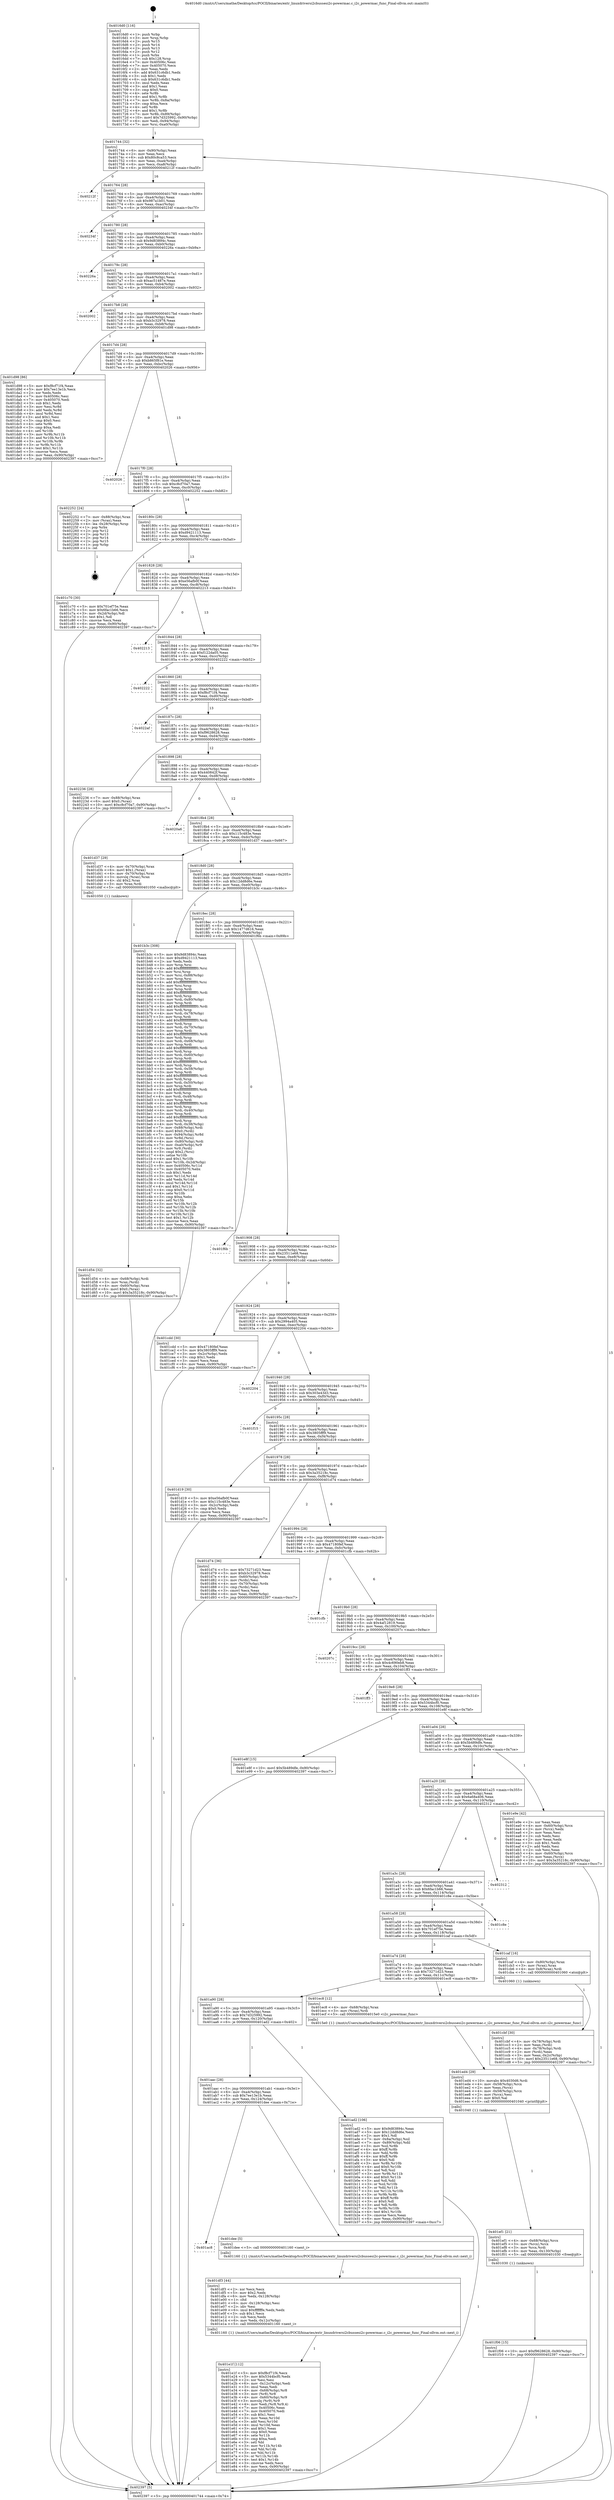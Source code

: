 digraph "0x4016d0" {
  label = "0x4016d0 (/mnt/c/Users/mathe/Desktop/tcc/POCII/binaries/extr_linuxdriversi2cbussesi2c-powermac.c_i2c_powermac_func_Final-ollvm.out::main(0))"
  labelloc = "t"
  node[shape=record]

  Entry [label="",width=0.3,height=0.3,shape=circle,fillcolor=black,style=filled]
  "0x401744" [label="{
     0x401744 [32]\l
     | [instrs]\l
     &nbsp;&nbsp;0x401744 \<+6\>: mov -0x90(%rbp),%eax\l
     &nbsp;&nbsp;0x40174a \<+2\>: mov %eax,%ecx\l
     &nbsp;&nbsp;0x40174c \<+6\>: sub $0x80c8ca53,%ecx\l
     &nbsp;&nbsp;0x401752 \<+6\>: mov %eax,-0xa4(%rbp)\l
     &nbsp;&nbsp;0x401758 \<+6\>: mov %ecx,-0xa8(%rbp)\l
     &nbsp;&nbsp;0x40175e \<+6\>: je 000000000040212f \<main+0xa5f\>\l
  }"]
  "0x40212f" [label="{
     0x40212f\l
  }", style=dashed]
  "0x401764" [label="{
     0x401764 [28]\l
     | [instrs]\l
     &nbsp;&nbsp;0x401764 \<+5\>: jmp 0000000000401769 \<main+0x99\>\l
     &nbsp;&nbsp;0x401769 \<+6\>: mov -0xa4(%rbp),%eax\l
     &nbsp;&nbsp;0x40176f \<+5\>: sub $0x987a1b01,%eax\l
     &nbsp;&nbsp;0x401774 \<+6\>: mov %eax,-0xac(%rbp)\l
     &nbsp;&nbsp;0x40177a \<+6\>: je 000000000040234f \<main+0xc7f\>\l
  }"]
  Exit [label="",width=0.3,height=0.3,shape=circle,fillcolor=black,style=filled,peripheries=2]
  "0x40234f" [label="{
     0x40234f\l
  }", style=dashed]
  "0x401780" [label="{
     0x401780 [28]\l
     | [instrs]\l
     &nbsp;&nbsp;0x401780 \<+5\>: jmp 0000000000401785 \<main+0xb5\>\l
     &nbsp;&nbsp;0x401785 \<+6\>: mov -0xa4(%rbp),%eax\l
     &nbsp;&nbsp;0x40178b \<+5\>: sub $0x9d83894c,%eax\l
     &nbsp;&nbsp;0x401790 \<+6\>: mov %eax,-0xb0(%rbp)\l
     &nbsp;&nbsp;0x401796 \<+6\>: je 000000000040226a \<main+0xb9a\>\l
  }"]
  "0x401f06" [label="{
     0x401f06 [15]\l
     | [instrs]\l
     &nbsp;&nbsp;0x401f06 \<+10\>: movl $0xf9628628,-0x90(%rbp)\l
     &nbsp;&nbsp;0x401f10 \<+5\>: jmp 0000000000402397 \<main+0xcc7\>\l
  }"]
  "0x40226a" [label="{
     0x40226a\l
  }", style=dashed]
  "0x40179c" [label="{
     0x40179c [28]\l
     | [instrs]\l
     &nbsp;&nbsp;0x40179c \<+5\>: jmp 00000000004017a1 \<main+0xd1\>\l
     &nbsp;&nbsp;0x4017a1 \<+6\>: mov -0xa4(%rbp),%eax\l
     &nbsp;&nbsp;0x4017a7 \<+5\>: sub $0xac51487e,%eax\l
     &nbsp;&nbsp;0x4017ac \<+6\>: mov %eax,-0xb4(%rbp)\l
     &nbsp;&nbsp;0x4017b2 \<+6\>: je 0000000000402002 \<main+0x932\>\l
  }"]
  "0x401ef1" [label="{
     0x401ef1 [21]\l
     | [instrs]\l
     &nbsp;&nbsp;0x401ef1 \<+4\>: mov -0x68(%rbp),%rcx\l
     &nbsp;&nbsp;0x401ef5 \<+3\>: mov (%rcx),%rcx\l
     &nbsp;&nbsp;0x401ef8 \<+3\>: mov %rcx,%rdi\l
     &nbsp;&nbsp;0x401efb \<+6\>: mov %eax,-0x130(%rbp)\l
     &nbsp;&nbsp;0x401f01 \<+5\>: call 0000000000401030 \<free@plt\>\l
     | [calls]\l
     &nbsp;&nbsp;0x401030 \{1\} (unknown)\l
  }"]
  "0x402002" [label="{
     0x402002\l
  }", style=dashed]
  "0x4017b8" [label="{
     0x4017b8 [28]\l
     | [instrs]\l
     &nbsp;&nbsp;0x4017b8 \<+5\>: jmp 00000000004017bd \<main+0xed\>\l
     &nbsp;&nbsp;0x4017bd \<+6\>: mov -0xa4(%rbp),%eax\l
     &nbsp;&nbsp;0x4017c3 \<+5\>: sub $0xb3c32978,%eax\l
     &nbsp;&nbsp;0x4017c8 \<+6\>: mov %eax,-0xb8(%rbp)\l
     &nbsp;&nbsp;0x4017ce \<+6\>: je 0000000000401d98 \<main+0x6c8\>\l
  }"]
  "0x401ed4" [label="{
     0x401ed4 [29]\l
     | [instrs]\l
     &nbsp;&nbsp;0x401ed4 \<+10\>: movabs $0x4030d6,%rdi\l
     &nbsp;&nbsp;0x401ede \<+4\>: mov -0x58(%rbp),%rcx\l
     &nbsp;&nbsp;0x401ee2 \<+2\>: mov %eax,(%rcx)\l
     &nbsp;&nbsp;0x401ee4 \<+4\>: mov -0x58(%rbp),%rcx\l
     &nbsp;&nbsp;0x401ee8 \<+2\>: mov (%rcx),%esi\l
     &nbsp;&nbsp;0x401eea \<+2\>: mov $0x0,%al\l
     &nbsp;&nbsp;0x401eec \<+5\>: call 0000000000401040 \<printf@plt\>\l
     | [calls]\l
     &nbsp;&nbsp;0x401040 \{1\} (unknown)\l
  }"]
  "0x401d98" [label="{
     0x401d98 [86]\l
     | [instrs]\l
     &nbsp;&nbsp;0x401d98 \<+5\>: mov $0xf8cf71f4,%eax\l
     &nbsp;&nbsp;0x401d9d \<+5\>: mov $0x7ee13e1b,%ecx\l
     &nbsp;&nbsp;0x401da2 \<+2\>: xor %edx,%edx\l
     &nbsp;&nbsp;0x401da4 \<+7\>: mov 0x40506c,%esi\l
     &nbsp;&nbsp;0x401dab \<+7\>: mov 0x405070,%edi\l
     &nbsp;&nbsp;0x401db2 \<+3\>: sub $0x1,%edx\l
     &nbsp;&nbsp;0x401db5 \<+3\>: mov %esi,%r8d\l
     &nbsp;&nbsp;0x401db8 \<+3\>: add %edx,%r8d\l
     &nbsp;&nbsp;0x401dbb \<+4\>: imul %r8d,%esi\l
     &nbsp;&nbsp;0x401dbf \<+3\>: and $0x1,%esi\l
     &nbsp;&nbsp;0x401dc2 \<+3\>: cmp $0x0,%esi\l
     &nbsp;&nbsp;0x401dc5 \<+4\>: sete %r9b\l
     &nbsp;&nbsp;0x401dc9 \<+3\>: cmp $0xa,%edi\l
     &nbsp;&nbsp;0x401dcc \<+4\>: setl %r10b\l
     &nbsp;&nbsp;0x401dd0 \<+3\>: mov %r9b,%r11b\l
     &nbsp;&nbsp;0x401dd3 \<+3\>: and %r10b,%r11b\l
     &nbsp;&nbsp;0x401dd6 \<+3\>: xor %r10b,%r9b\l
     &nbsp;&nbsp;0x401dd9 \<+3\>: or %r9b,%r11b\l
     &nbsp;&nbsp;0x401ddc \<+4\>: test $0x1,%r11b\l
     &nbsp;&nbsp;0x401de0 \<+3\>: cmovne %ecx,%eax\l
     &nbsp;&nbsp;0x401de3 \<+6\>: mov %eax,-0x90(%rbp)\l
     &nbsp;&nbsp;0x401de9 \<+5\>: jmp 0000000000402397 \<main+0xcc7\>\l
  }"]
  "0x4017d4" [label="{
     0x4017d4 [28]\l
     | [instrs]\l
     &nbsp;&nbsp;0x4017d4 \<+5\>: jmp 00000000004017d9 \<main+0x109\>\l
     &nbsp;&nbsp;0x4017d9 \<+6\>: mov -0xa4(%rbp),%eax\l
     &nbsp;&nbsp;0x4017df \<+5\>: sub $0xb865f81e,%eax\l
     &nbsp;&nbsp;0x4017e4 \<+6\>: mov %eax,-0xbc(%rbp)\l
     &nbsp;&nbsp;0x4017ea \<+6\>: je 0000000000402026 \<main+0x956\>\l
  }"]
  "0x401e1f" [label="{
     0x401e1f [112]\l
     | [instrs]\l
     &nbsp;&nbsp;0x401e1f \<+5\>: mov $0xf8cf71f4,%ecx\l
     &nbsp;&nbsp;0x401e24 \<+5\>: mov $0x5344bcf0,%edx\l
     &nbsp;&nbsp;0x401e29 \<+2\>: xor %esi,%esi\l
     &nbsp;&nbsp;0x401e2b \<+6\>: mov -0x12c(%rbp),%edi\l
     &nbsp;&nbsp;0x401e31 \<+3\>: imul %eax,%edi\l
     &nbsp;&nbsp;0x401e34 \<+4\>: mov -0x68(%rbp),%r8\l
     &nbsp;&nbsp;0x401e38 \<+3\>: mov (%r8),%r8\l
     &nbsp;&nbsp;0x401e3b \<+4\>: mov -0x60(%rbp),%r9\l
     &nbsp;&nbsp;0x401e3f \<+3\>: movslq (%r9),%r9\l
     &nbsp;&nbsp;0x401e42 \<+4\>: mov %edi,(%r8,%r9,4)\l
     &nbsp;&nbsp;0x401e46 \<+7\>: mov 0x40506c,%eax\l
     &nbsp;&nbsp;0x401e4d \<+7\>: mov 0x405070,%edi\l
     &nbsp;&nbsp;0x401e54 \<+3\>: sub $0x1,%esi\l
     &nbsp;&nbsp;0x401e57 \<+3\>: mov %eax,%r10d\l
     &nbsp;&nbsp;0x401e5a \<+3\>: add %esi,%r10d\l
     &nbsp;&nbsp;0x401e5d \<+4\>: imul %r10d,%eax\l
     &nbsp;&nbsp;0x401e61 \<+3\>: and $0x1,%eax\l
     &nbsp;&nbsp;0x401e64 \<+3\>: cmp $0x0,%eax\l
     &nbsp;&nbsp;0x401e67 \<+4\>: sete %r11b\l
     &nbsp;&nbsp;0x401e6b \<+3\>: cmp $0xa,%edi\l
     &nbsp;&nbsp;0x401e6e \<+3\>: setl %bl\l
     &nbsp;&nbsp;0x401e71 \<+3\>: mov %r11b,%r14b\l
     &nbsp;&nbsp;0x401e74 \<+3\>: and %bl,%r14b\l
     &nbsp;&nbsp;0x401e77 \<+3\>: xor %bl,%r11b\l
     &nbsp;&nbsp;0x401e7a \<+3\>: or %r11b,%r14b\l
     &nbsp;&nbsp;0x401e7d \<+4\>: test $0x1,%r14b\l
     &nbsp;&nbsp;0x401e81 \<+3\>: cmovne %edx,%ecx\l
     &nbsp;&nbsp;0x401e84 \<+6\>: mov %ecx,-0x90(%rbp)\l
     &nbsp;&nbsp;0x401e8a \<+5\>: jmp 0000000000402397 \<main+0xcc7\>\l
  }"]
  "0x402026" [label="{
     0x402026\l
  }", style=dashed]
  "0x4017f0" [label="{
     0x4017f0 [28]\l
     | [instrs]\l
     &nbsp;&nbsp;0x4017f0 \<+5\>: jmp 00000000004017f5 \<main+0x125\>\l
     &nbsp;&nbsp;0x4017f5 \<+6\>: mov -0xa4(%rbp),%eax\l
     &nbsp;&nbsp;0x4017fb \<+5\>: sub $0xc8cf70a7,%eax\l
     &nbsp;&nbsp;0x401800 \<+6\>: mov %eax,-0xc0(%rbp)\l
     &nbsp;&nbsp;0x401806 \<+6\>: je 0000000000402252 \<main+0xb82\>\l
  }"]
  "0x401df3" [label="{
     0x401df3 [44]\l
     | [instrs]\l
     &nbsp;&nbsp;0x401df3 \<+2\>: xor %ecx,%ecx\l
     &nbsp;&nbsp;0x401df5 \<+5\>: mov $0x2,%edx\l
     &nbsp;&nbsp;0x401dfa \<+6\>: mov %edx,-0x128(%rbp)\l
     &nbsp;&nbsp;0x401e00 \<+1\>: cltd\l
     &nbsp;&nbsp;0x401e01 \<+6\>: mov -0x128(%rbp),%esi\l
     &nbsp;&nbsp;0x401e07 \<+2\>: idiv %esi\l
     &nbsp;&nbsp;0x401e09 \<+6\>: imul $0xfffffffe,%edx,%edx\l
     &nbsp;&nbsp;0x401e0f \<+3\>: sub $0x1,%ecx\l
     &nbsp;&nbsp;0x401e12 \<+2\>: sub %ecx,%edx\l
     &nbsp;&nbsp;0x401e14 \<+6\>: mov %edx,-0x12c(%rbp)\l
     &nbsp;&nbsp;0x401e1a \<+5\>: call 0000000000401160 \<next_i\>\l
     | [calls]\l
     &nbsp;&nbsp;0x401160 \{1\} (/mnt/c/Users/mathe/Desktop/tcc/POCII/binaries/extr_linuxdriversi2cbussesi2c-powermac.c_i2c_powermac_func_Final-ollvm.out::next_i)\l
  }"]
  "0x402252" [label="{
     0x402252 [24]\l
     | [instrs]\l
     &nbsp;&nbsp;0x402252 \<+7\>: mov -0x88(%rbp),%rax\l
     &nbsp;&nbsp;0x402259 \<+2\>: mov (%rax),%eax\l
     &nbsp;&nbsp;0x40225b \<+4\>: lea -0x28(%rbp),%rsp\l
     &nbsp;&nbsp;0x40225f \<+1\>: pop %rbx\l
     &nbsp;&nbsp;0x402260 \<+2\>: pop %r12\l
     &nbsp;&nbsp;0x402262 \<+2\>: pop %r13\l
     &nbsp;&nbsp;0x402264 \<+2\>: pop %r14\l
     &nbsp;&nbsp;0x402266 \<+2\>: pop %r15\l
     &nbsp;&nbsp;0x402268 \<+1\>: pop %rbp\l
     &nbsp;&nbsp;0x402269 \<+1\>: ret\l
  }"]
  "0x40180c" [label="{
     0x40180c [28]\l
     | [instrs]\l
     &nbsp;&nbsp;0x40180c \<+5\>: jmp 0000000000401811 \<main+0x141\>\l
     &nbsp;&nbsp;0x401811 \<+6\>: mov -0xa4(%rbp),%eax\l
     &nbsp;&nbsp;0x401817 \<+5\>: sub $0xd9421113,%eax\l
     &nbsp;&nbsp;0x40181c \<+6\>: mov %eax,-0xc4(%rbp)\l
     &nbsp;&nbsp;0x401822 \<+6\>: je 0000000000401c70 \<main+0x5a0\>\l
  }"]
  "0x401ac8" [label="{
     0x401ac8\l
  }", style=dashed]
  "0x401c70" [label="{
     0x401c70 [30]\l
     | [instrs]\l
     &nbsp;&nbsp;0x401c70 \<+5\>: mov $0x701ef75e,%eax\l
     &nbsp;&nbsp;0x401c75 \<+5\>: mov $0x6fac1b66,%ecx\l
     &nbsp;&nbsp;0x401c7a \<+3\>: mov -0x2d(%rbp),%dl\l
     &nbsp;&nbsp;0x401c7d \<+3\>: test $0x1,%dl\l
     &nbsp;&nbsp;0x401c80 \<+3\>: cmovne %ecx,%eax\l
     &nbsp;&nbsp;0x401c83 \<+6\>: mov %eax,-0x90(%rbp)\l
     &nbsp;&nbsp;0x401c89 \<+5\>: jmp 0000000000402397 \<main+0xcc7\>\l
  }"]
  "0x401828" [label="{
     0x401828 [28]\l
     | [instrs]\l
     &nbsp;&nbsp;0x401828 \<+5\>: jmp 000000000040182d \<main+0x15d\>\l
     &nbsp;&nbsp;0x40182d \<+6\>: mov -0xa4(%rbp),%eax\l
     &nbsp;&nbsp;0x401833 \<+5\>: sub $0xe56afb0f,%eax\l
     &nbsp;&nbsp;0x401838 \<+6\>: mov %eax,-0xc8(%rbp)\l
     &nbsp;&nbsp;0x40183e \<+6\>: je 0000000000402213 \<main+0xb43\>\l
  }"]
  "0x401dee" [label="{
     0x401dee [5]\l
     | [instrs]\l
     &nbsp;&nbsp;0x401dee \<+5\>: call 0000000000401160 \<next_i\>\l
     | [calls]\l
     &nbsp;&nbsp;0x401160 \{1\} (/mnt/c/Users/mathe/Desktop/tcc/POCII/binaries/extr_linuxdriversi2cbussesi2c-powermac.c_i2c_powermac_func_Final-ollvm.out::next_i)\l
  }"]
  "0x402213" [label="{
     0x402213\l
  }", style=dashed]
  "0x401844" [label="{
     0x401844 [28]\l
     | [instrs]\l
     &nbsp;&nbsp;0x401844 \<+5\>: jmp 0000000000401849 \<main+0x179\>\l
     &nbsp;&nbsp;0x401849 \<+6\>: mov -0xa4(%rbp),%eax\l
     &nbsp;&nbsp;0x40184f \<+5\>: sub $0xf122da05,%eax\l
     &nbsp;&nbsp;0x401854 \<+6\>: mov %eax,-0xcc(%rbp)\l
     &nbsp;&nbsp;0x40185a \<+6\>: je 0000000000402222 \<main+0xb52\>\l
  }"]
  "0x401d54" [label="{
     0x401d54 [32]\l
     | [instrs]\l
     &nbsp;&nbsp;0x401d54 \<+4\>: mov -0x68(%rbp),%rdi\l
     &nbsp;&nbsp;0x401d58 \<+3\>: mov %rax,(%rdi)\l
     &nbsp;&nbsp;0x401d5b \<+4\>: mov -0x60(%rbp),%rax\l
     &nbsp;&nbsp;0x401d5f \<+6\>: movl $0x0,(%rax)\l
     &nbsp;&nbsp;0x401d65 \<+10\>: movl $0x3a35218c,-0x90(%rbp)\l
     &nbsp;&nbsp;0x401d6f \<+5\>: jmp 0000000000402397 \<main+0xcc7\>\l
  }"]
  "0x402222" [label="{
     0x402222\l
  }", style=dashed]
  "0x401860" [label="{
     0x401860 [28]\l
     | [instrs]\l
     &nbsp;&nbsp;0x401860 \<+5\>: jmp 0000000000401865 \<main+0x195\>\l
     &nbsp;&nbsp;0x401865 \<+6\>: mov -0xa4(%rbp),%eax\l
     &nbsp;&nbsp;0x40186b \<+5\>: sub $0xf8cf71f4,%eax\l
     &nbsp;&nbsp;0x401870 \<+6\>: mov %eax,-0xd0(%rbp)\l
     &nbsp;&nbsp;0x401876 \<+6\>: je 00000000004022af \<main+0xbdf\>\l
  }"]
  "0x401cbf" [label="{
     0x401cbf [30]\l
     | [instrs]\l
     &nbsp;&nbsp;0x401cbf \<+4\>: mov -0x78(%rbp),%rdi\l
     &nbsp;&nbsp;0x401cc3 \<+2\>: mov %eax,(%rdi)\l
     &nbsp;&nbsp;0x401cc5 \<+4\>: mov -0x78(%rbp),%rdi\l
     &nbsp;&nbsp;0x401cc9 \<+2\>: mov (%rdi),%eax\l
     &nbsp;&nbsp;0x401ccb \<+3\>: mov %eax,-0x2c(%rbp)\l
     &nbsp;&nbsp;0x401cce \<+10\>: movl $0x23511e68,-0x90(%rbp)\l
     &nbsp;&nbsp;0x401cd8 \<+5\>: jmp 0000000000402397 \<main+0xcc7\>\l
  }"]
  "0x4022af" [label="{
     0x4022af\l
  }", style=dashed]
  "0x40187c" [label="{
     0x40187c [28]\l
     | [instrs]\l
     &nbsp;&nbsp;0x40187c \<+5\>: jmp 0000000000401881 \<main+0x1b1\>\l
     &nbsp;&nbsp;0x401881 \<+6\>: mov -0xa4(%rbp),%eax\l
     &nbsp;&nbsp;0x401887 \<+5\>: sub $0xf9628628,%eax\l
     &nbsp;&nbsp;0x40188c \<+6\>: mov %eax,-0xd4(%rbp)\l
     &nbsp;&nbsp;0x401892 \<+6\>: je 0000000000402236 \<main+0xb66\>\l
  }"]
  "0x4016d0" [label="{
     0x4016d0 [116]\l
     | [instrs]\l
     &nbsp;&nbsp;0x4016d0 \<+1\>: push %rbp\l
     &nbsp;&nbsp;0x4016d1 \<+3\>: mov %rsp,%rbp\l
     &nbsp;&nbsp;0x4016d4 \<+2\>: push %r15\l
     &nbsp;&nbsp;0x4016d6 \<+2\>: push %r14\l
     &nbsp;&nbsp;0x4016d8 \<+2\>: push %r13\l
     &nbsp;&nbsp;0x4016da \<+2\>: push %r12\l
     &nbsp;&nbsp;0x4016dc \<+1\>: push %rbx\l
     &nbsp;&nbsp;0x4016dd \<+7\>: sub $0x128,%rsp\l
     &nbsp;&nbsp;0x4016e4 \<+7\>: mov 0x40506c,%eax\l
     &nbsp;&nbsp;0x4016eb \<+7\>: mov 0x405070,%ecx\l
     &nbsp;&nbsp;0x4016f2 \<+2\>: mov %eax,%edx\l
     &nbsp;&nbsp;0x4016f4 \<+6\>: add $0x631c6db1,%edx\l
     &nbsp;&nbsp;0x4016fa \<+3\>: sub $0x1,%edx\l
     &nbsp;&nbsp;0x4016fd \<+6\>: sub $0x631c6db1,%edx\l
     &nbsp;&nbsp;0x401703 \<+3\>: imul %edx,%eax\l
     &nbsp;&nbsp;0x401706 \<+3\>: and $0x1,%eax\l
     &nbsp;&nbsp;0x401709 \<+3\>: cmp $0x0,%eax\l
     &nbsp;&nbsp;0x40170c \<+4\>: sete %r8b\l
     &nbsp;&nbsp;0x401710 \<+4\>: and $0x1,%r8b\l
     &nbsp;&nbsp;0x401714 \<+7\>: mov %r8b,-0x8a(%rbp)\l
     &nbsp;&nbsp;0x40171b \<+3\>: cmp $0xa,%ecx\l
     &nbsp;&nbsp;0x40171e \<+4\>: setl %r8b\l
     &nbsp;&nbsp;0x401722 \<+4\>: and $0x1,%r8b\l
     &nbsp;&nbsp;0x401726 \<+7\>: mov %r8b,-0x89(%rbp)\l
     &nbsp;&nbsp;0x40172d \<+10\>: movl $0x7d325992,-0x90(%rbp)\l
     &nbsp;&nbsp;0x401737 \<+6\>: mov %edi,-0x94(%rbp)\l
     &nbsp;&nbsp;0x40173d \<+7\>: mov %rsi,-0xa0(%rbp)\l
  }"]
  "0x402236" [label="{
     0x402236 [28]\l
     | [instrs]\l
     &nbsp;&nbsp;0x402236 \<+7\>: mov -0x88(%rbp),%rax\l
     &nbsp;&nbsp;0x40223d \<+6\>: movl $0x0,(%rax)\l
     &nbsp;&nbsp;0x402243 \<+10\>: movl $0xc8cf70a7,-0x90(%rbp)\l
     &nbsp;&nbsp;0x40224d \<+5\>: jmp 0000000000402397 \<main+0xcc7\>\l
  }"]
  "0x401898" [label="{
     0x401898 [28]\l
     | [instrs]\l
     &nbsp;&nbsp;0x401898 \<+5\>: jmp 000000000040189d \<main+0x1cd\>\l
     &nbsp;&nbsp;0x40189d \<+6\>: mov -0xa4(%rbp),%eax\l
     &nbsp;&nbsp;0x4018a3 \<+5\>: sub $0x440842f,%eax\l
     &nbsp;&nbsp;0x4018a8 \<+6\>: mov %eax,-0xd8(%rbp)\l
     &nbsp;&nbsp;0x4018ae \<+6\>: je 00000000004020a6 \<main+0x9d6\>\l
  }"]
  "0x402397" [label="{
     0x402397 [5]\l
     | [instrs]\l
     &nbsp;&nbsp;0x402397 \<+5\>: jmp 0000000000401744 \<main+0x74\>\l
  }"]
  "0x4020a6" [label="{
     0x4020a6\l
  }", style=dashed]
  "0x4018b4" [label="{
     0x4018b4 [28]\l
     | [instrs]\l
     &nbsp;&nbsp;0x4018b4 \<+5\>: jmp 00000000004018b9 \<main+0x1e9\>\l
     &nbsp;&nbsp;0x4018b9 \<+6\>: mov -0xa4(%rbp),%eax\l
     &nbsp;&nbsp;0x4018bf \<+5\>: sub $0x115c483e,%eax\l
     &nbsp;&nbsp;0x4018c4 \<+6\>: mov %eax,-0xdc(%rbp)\l
     &nbsp;&nbsp;0x4018ca \<+6\>: je 0000000000401d37 \<main+0x667\>\l
  }"]
  "0x401aac" [label="{
     0x401aac [28]\l
     | [instrs]\l
     &nbsp;&nbsp;0x401aac \<+5\>: jmp 0000000000401ab1 \<main+0x3e1\>\l
     &nbsp;&nbsp;0x401ab1 \<+6\>: mov -0xa4(%rbp),%eax\l
     &nbsp;&nbsp;0x401ab7 \<+5\>: sub $0x7ee13e1b,%eax\l
     &nbsp;&nbsp;0x401abc \<+6\>: mov %eax,-0x124(%rbp)\l
     &nbsp;&nbsp;0x401ac2 \<+6\>: je 0000000000401dee \<main+0x71e\>\l
  }"]
  "0x401d37" [label="{
     0x401d37 [29]\l
     | [instrs]\l
     &nbsp;&nbsp;0x401d37 \<+4\>: mov -0x70(%rbp),%rax\l
     &nbsp;&nbsp;0x401d3b \<+6\>: movl $0x1,(%rax)\l
     &nbsp;&nbsp;0x401d41 \<+4\>: mov -0x70(%rbp),%rax\l
     &nbsp;&nbsp;0x401d45 \<+3\>: movslq (%rax),%rax\l
     &nbsp;&nbsp;0x401d48 \<+4\>: shl $0x2,%rax\l
     &nbsp;&nbsp;0x401d4c \<+3\>: mov %rax,%rdi\l
     &nbsp;&nbsp;0x401d4f \<+5\>: call 0000000000401050 \<malloc@plt\>\l
     | [calls]\l
     &nbsp;&nbsp;0x401050 \{1\} (unknown)\l
  }"]
  "0x4018d0" [label="{
     0x4018d0 [28]\l
     | [instrs]\l
     &nbsp;&nbsp;0x4018d0 \<+5\>: jmp 00000000004018d5 \<main+0x205\>\l
     &nbsp;&nbsp;0x4018d5 \<+6\>: mov -0xa4(%rbp),%eax\l
     &nbsp;&nbsp;0x4018db \<+5\>: sub $0x12dd8d6e,%eax\l
     &nbsp;&nbsp;0x4018e0 \<+6\>: mov %eax,-0xe0(%rbp)\l
     &nbsp;&nbsp;0x4018e6 \<+6\>: je 0000000000401b3c \<main+0x46c\>\l
  }"]
  "0x401ad2" [label="{
     0x401ad2 [106]\l
     | [instrs]\l
     &nbsp;&nbsp;0x401ad2 \<+5\>: mov $0x9d83894c,%eax\l
     &nbsp;&nbsp;0x401ad7 \<+5\>: mov $0x12dd8d6e,%ecx\l
     &nbsp;&nbsp;0x401adc \<+2\>: mov $0x1,%dl\l
     &nbsp;&nbsp;0x401ade \<+7\>: mov -0x8a(%rbp),%sil\l
     &nbsp;&nbsp;0x401ae5 \<+7\>: mov -0x89(%rbp),%dil\l
     &nbsp;&nbsp;0x401aec \<+3\>: mov %sil,%r8b\l
     &nbsp;&nbsp;0x401aef \<+4\>: xor $0xff,%r8b\l
     &nbsp;&nbsp;0x401af3 \<+3\>: mov %dil,%r9b\l
     &nbsp;&nbsp;0x401af6 \<+4\>: xor $0xff,%r9b\l
     &nbsp;&nbsp;0x401afa \<+3\>: xor $0x0,%dl\l
     &nbsp;&nbsp;0x401afd \<+3\>: mov %r8b,%r10b\l
     &nbsp;&nbsp;0x401b00 \<+4\>: and $0x0,%r10b\l
     &nbsp;&nbsp;0x401b04 \<+3\>: and %dl,%sil\l
     &nbsp;&nbsp;0x401b07 \<+3\>: mov %r9b,%r11b\l
     &nbsp;&nbsp;0x401b0a \<+4\>: and $0x0,%r11b\l
     &nbsp;&nbsp;0x401b0e \<+3\>: and %dl,%dil\l
     &nbsp;&nbsp;0x401b11 \<+3\>: or %sil,%r10b\l
     &nbsp;&nbsp;0x401b14 \<+3\>: or %dil,%r11b\l
     &nbsp;&nbsp;0x401b17 \<+3\>: xor %r11b,%r10b\l
     &nbsp;&nbsp;0x401b1a \<+3\>: or %r9b,%r8b\l
     &nbsp;&nbsp;0x401b1d \<+4\>: xor $0xff,%r8b\l
     &nbsp;&nbsp;0x401b21 \<+3\>: or $0x0,%dl\l
     &nbsp;&nbsp;0x401b24 \<+3\>: and %dl,%r8b\l
     &nbsp;&nbsp;0x401b27 \<+3\>: or %r8b,%r10b\l
     &nbsp;&nbsp;0x401b2a \<+4\>: test $0x1,%r10b\l
     &nbsp;&nbsp;0x401b2e \<+3\>: cmovne %ecx,%eax\l
     &nbsp;&nbsp;0x401b31 \<+6\>: mov %eax,-0x90(%rbp)\l
     &nbsp;&nbsp;0x401b37 \<+5\>: jmp 0000000000402397 \<main+0xcc7\>\l
  }"]
  "0x401b3c" [label="{
     0x401b3c [308]\l
     | [instrs]\l
     &nbsp;&nbsp;0x401b3c \<+5\>: mov $0x9d83894c,%eax\l
     &nbsp;&nbsp;0x401b41 \<+5\>: mov $0xd9421113,%ecx\l
     &nbsp;&nbsp;0x401b46 \<+2\>: xor %edx,%edx\l
     &nbsp;&nbsp;0x401b48 \<+3\>: mov %rsp,%rsi\l
     &nbsp;&nbsp;0x401b4b \<+4\>: add $0xfffffffffffffff0,%rsi\l
     &nbsp;&nbsp;0x401b4f \<+3\>: mov %rsi,%rsp\l
     &nbsp;&nbsp;0x401b52 \<+7\>: mov %rsi,-0x88(%rbp)\l
     &nbsp;&nbsp;0x401b59 \<+3\>: mov %rsp,%rsi\l
     &nbsp;&nbsp;0x401b5c \<+4\>: add $0xfffffffffffffff0,%rsi\l
     &nbsp;&nbsp;0x401b60 \<+3\>: mov %rsi,%rsp\l
     &nbsp;&nbsp;0x401b63 \<+3\>: mov %rsp,%rdi\l
     &nbsp;&nbsp;0x401b66 \<+4\>: add $0xfffffffffffffff0,%rdi\l
     &nbsp;&nbsp;0x401b6a \<+3\>: mov %rdi,%rsp\l
     &nbsp;&nbsp;0x401b6d \<+4\>: mov %rdi,-0x80(%rbp)\l
     &nbsp;&nbsp;0x401b71 \<+3\>: mov %rsp,%rdi\l
     &nbsp;&nbsp;0x401b74 \<+4\>: add $0xfffffffffffffff0,%rdi\l
     &nbsp;&nbsp;0x401b78 \<+3\>: mov %rdi,%rsp\l
     &nbsp;&nbsp;0x401b7b \<+4\>: mov %rdi,-0x78(%rbp)\l
     &nbsp;&nbsp;0x401b7f \<+3\>: mov %rsp,%rdi\l
     &nbsp;&nbsp;0x401b82 \<+4\>: add $0xfffffffffffffff0,%rdi\l
     &nbsp;&nbsp;0x401b86 \<+3\>: mov %rdi,%rsp\l
     &nbsp;&nbsp;0x401b89 \<+4\>: mov %rdi,-0x70(%rbp)\l
     &nbsp;&nbsp;0x401b8d \<+3\>: mov %rsp,%rdi\l
     &nbsp;&nbsp;0x401b90 \<+4\>: add $0xfffffffffffffff0,%rdi\l
     &nbsp;&nbsp;0x401b94 \<+3\>: mov %rdi,%rsp\l
     &nbsp;&nbsp;0x401b97 \<+4\>: mov %rdi,-0x68(%rbp)\l
     &nbsp;&nbsp;0x401b9b \<+3\>: mov %rsp,%rdi\l
     &nbsp;&nbsp;0x401b9e \<+4\>: add $0xfffffffffffffff0,%rdi\l
     &nbsp;&nbsp;0x401ba2 \<+3\>: mov %rdi,%rsp\l
     &nbsp;&nbsp;0x401ba5 \<+4\>: mov %rdi,-0x60(%rbp)\l
     &nbsp;&nbsp;0x401ba9 \<+3\>: mov %rsp,%rdi\l
     &nbsp;&nbsp;0x401bac \<+4\>: add $0xfffffffffffffff0,%rdi\l
     &nbsp;&nbsp;0x401bb0 \<+3\>: mov %rdi,%rsp\l
     &nbsp;&nbsp;0x401bb3 \<+4\>: mov %rdi,-0x58(%rbp)\l
     &nbsp;&nbsp;0x401bb7 \<+3\>: mov %rsp,%rdi\l
     &nbsp;&nbsp;0x401bba \<+4\>: add $0xfffffffffffffff0,%rdi\l
     &nbsp;&nbsp;0x401bbe \<+3\>: mov %rdi,%rsp\l
     &nbsp;&nbsp;0x401bc1 \<+4\>: mov %rdi,-0x50(%rbp)\l
     &nbsp;&nbsp;0x401bc5 \<+3\>: mov %rsp,%rdi\l
     &nbsp;&nbsp;0x401bc8 \<+4\>: add $0xfffffffffffffff0,%rdi\l
     &nbsp;&nbsp;0x401bcc \<+3\>: mov %rdi,%rsp\l
     &nbsp;&nbsp;0x401bcf \<+4\>: mov %rdi,-0x48(%rbp)\l
     &nbsp;&nbsp;0x401bd3 \<+3\>: mov %rsp,%rdi\l
     &nbsp;&nbsp;0x401bd6 \<+4\>: add $0xfffffffffffffff0,%rdi\l
     &nbsp;&nbsp;0x401bda \<+3\>: mov %rdi,%rsp\l
     &nbsp;&nbsp;0x401bdd \<+4\>: mov %rdi,-0x40(%rbp)\l
     &nbsp;&nbsp;0x401be1 \<+3\>: mov %rsp,%rdi\l
     &nbsp;&nbsp;0x401be4 \<+4\>: add $0xfffffffffffffff0,%rdi\l
     &nbsp;&nbsp;0x401be8 \<+3\>: mov %rdi,%rsp\l
     &nbsp;&nbsp;0x401beb \<+4\>: mov %rdi,-0x38(%rbp)\l
     &nbsp;&nbsp;0x401bef \<+7\>: mov -0x88(%rbp),%rdi\l
     &nbsp;&nbsp;0x401bf6 \<+6\>: movl $0x0,(%rdi)\l
     &nbsp;&nbsp;0x401bfc \<+7\>: mov -0x94(%rbp),%r8d\l
     &nbsp;&nbsp;0x401c03 \<+3\>: mov %r8d,(%rsi)\l
     &nbsp;&nbsp;0x401c06 \<+4\>: mov -0x80(%rbp),%rdi\l
     &nbsp;&nbsp;0x401c0a \<+7\>: mov -0xa0(%rbp),%r9\l
     &nbsp;&nbsp;0x401c11 \<+3\>: mov %r9,(%rdi)\l
     &nbsp;&nbsp;0x401c14 \<+3\>: cmpl $0x2,(%rsi)\l
     &nbsp;&nbsp;0x401c17 \<+4\>: setne %r10b\l
     &nbsp;&nbsp;0x401c1b \<+4\>: and $0x1,%r10b\l
     &nbsp;&nbsp;0x401c1f \<+4\>: mov %r10b,-0x2d(%rbp)\l
     &nbsp;&nbsp;0x401c23 \<+8\>: mov 0x40506c,%r11d\l
     &nbsp;&nbsp;0x401c2b \<+7\>: mov 0x405070,%ebx\l
     &nbsp;&nbsp;0x401c32 \<+3\>: sub $0x1,%edx\l
     &nbsp;&nbsp;0x401c35 \<+3\>: mov %r11d,%r14d\l
     &nbsp;&nbsp;0x401c38 \<+3\>: add %edx,%r14d\l
     &nbsp;&nbsp;0x401c3b \<+4\>: imul %r14d,%r11d\l
     &nbsp;&nbsp;0x401c3f \<+4\>: and $0x1,%r11d\l
     &nbsp;&nbsp;0x401c43 \<+4\>: cmp $0x0,%r11d\l
     &nbsp;&nbsp;0x401c47 \<+4\>: sete %r10b\l
     &nbsp;&nbsp;0x401c4b \<+3\>: cmp $0xa,%ebx\l
     &nbsp;&nbsp;0x401c4e \<+4\>: setl %r15b\l
     &nbsp;&nbsp;0x401c52 \<+3\>: mov %r10b,%r12b\l
     &nbsp;&nbsp;0x401c55 \<+3\>: and %r15b,%r12b\l
     &nbsp;&nbsp;0x401c58 \<+3\>: xor %r15b,%r10b\l
     &nbsp;&nbsp;0x401c5b \<+3\>: or %r10b,%r12b\l
     &nbsp;&nbsp;0x401c5e \<+4\>: test $0x1,%r12b\l
     &nbsp;&nbsp;0x401c62 \<+3\>: cmovne %ecx,%eax\l
     &nbsp;&nbsp;0x401c65 \<+6\>: mov %eax,-0x90(%rbp)\l
     &nbsp;&nbsp;0x401c6b \<+5\>: jmp 0000000000402397 \<main+0xcc7\>\l
  }"]
  "0x4018ec" [label="{
     0x4018ec [28]\l
     | [instrs]\l
     &nbsp;&nbsp;0x4018ec \<+5\>: jmp 00000000004018f1 \<main+0x221\>\l
     &nbsp;&nbsp;0x4018f1 \<+6\>: mov -0xa4(%rbp),%eax\l
     &nbsp;&nbsp;0x4018f7 \<+5\>: sub $0x1477d616,%eax\l
     &nbsp;&nbsp;0x4018fc \<+6\>: mov %eax,-0xe4(%rbp)\l
     &nbsp;&nbsp;0x401902 \<+6\>: je 0000000000401f6b \<main+0x89b\>\l
  }"]
  "0x401a90" [label="{
     0x401a90 [28]\l
     | [instrs]\l
     &nbsp;&nbsp;0x401a90 \<+5\>: jmp 0000000000401a95 \<main+0x3c5\>\l
     &nbsp;&nbsp;0x401a95 \<+6\>: mov -0xa4(%rbp),%eax\l
     &nbsp;&nbsp;0x401a9b \<+5\>: sub $0x7d325992,%eax\l
     &nbsp;&nbsp;0x401aa0 \<+6\>: mov %eax,-0x120(%rbp)\l
     &nbsp;&nbsp;0x401aa6 \<+6\>: je 0000000000401ad2 \<main+0x402\>\l
  }"]
  "0x401f6b" [label="{
     0x401f6b\l
  }", style=dashed]
  "0x401908" [label="{
     0x401908 [28]\l
     | [instrs]\l
     &nbsp;&nbsp;0x401908 \<+5\>: jmp 000000000040190d \<main+0x23d\>\l
     &nbsp;&nbsp;0x40190d \<+6\>: mov -0xa4(%rbp),%eax\l
     &nbsp;&nbsp;0x401913 \<+5\>: sub $0x23511e68,%eax\l
     &nbsp;&nbsp;0x401918 \<+6\>: mov %eax,-0xe8(%rbp)\l
     &nbsp;&nbsp;0x40191e \<+6\>: je 0000000000401cdd \<main+0x60d\>\l
  }"]
  "0x401ec8" [label="{
     0x401ec8 [12]\l
     | [instrs]\l
     &nbsp;&nbsp;0x401ec8 \<+4\>: mov -0x68(%rbp),%rax\l
     &nbsp;&nbsp;0x401ecc \<+3\>: mov (%rax),%rdi\l
     &nbsp;&nbsp;0x401ecf \<+5\>: call 00000000004015e0 \<i2c_powermac_func\>\l
     | [calls]\l
     &nbsp;&nbsp;0x4015e0 \{1\} (/mnt/c/Users/mathe/Desktop/tcc/POCII/binaries/extr_linuxdriversi2cbussesi2c-powermac.c_i2c_powermac_func_Final-ollvm.out::i2c_powermac_func)\l
  }"]
  "0x401cdd" [label="{
     0x401cdd [30]\l
     | [instrs]\l
     &nbsp;&nbsp;0x401cdd \<+5\>: mov $0x47180fef,%eax\l
     &nbsp;&nbsp;0x401ce2 \<+5\>: mov $0x3805fff9,%ecx\l
     &nbsp;&nbsp;0x401ce7 \<+3\>: mov -0x2c(%rbp),%edx\l
     &nbsp;&nbsp;0x401cea \<+3\>: cmp $0x1,%edx\l
     &nbsp;&nbsp;0x401ced \<+3\>: cmovl %ecx,%eax\l
     &nbsp;&nbsp;0x401cf0 \<+6\>: mov %eax,-0x90(%rbp)\l
     &nbsp;&nbsp;0x401cf6 \<+5\>: jmp 0000000000402397 \<main+0xcc7\>\l
  }"]
  "0x401924" [label="{
     0x401924 [28]\l
     | [instrs]\l
     &nbsp;&nbsp;0x401924 \<+5\>: jmp 0000000000401929 \<main+0x259\>\l
     &nbsp;&nbsp;0x401929 \<+6\>: mov -0xa4(%rbp),%eax\l
     &nbsp;&nbsp;0x40192f \<+5\>: sub $0x2994a405,%eax\l
     &nbsp;&nbsp;0x401934 \<+6\>: mov %eax,-0xec(%rbp)\l
     &nbsp;&nbsp;0x40193a \<+6\>: je 0000000000402204 \<main+0xb34\>\l
  }"]
  "0x401a74" [label="{
     0x401a74 [28]\l
     | [instrs]\l
     &nbsp;&nbsp;0x401a74 \<+5\>: jmp 0000000000401a79 \<main+0x3a9\>\l
     &nbsp;&nbsp;0x401a79 \<+6\>: mov -0xa4(%rbp),%eax\l
     &nbsp;&nbsp;0x401a7f \<+5\>: sub $0x73271d23,%eax\l
     &nbsp;&nbsp;0x401a84 \<+6\>: mov %eax,-0x11c(%rbp)\l
     &nbsp;&nbsp;0x401a8a \<+6\>: je 0000000000401ec8 \<main+0x7f8\>\l
  }"]
  "0x402204" [label="{
     0x402204\l
  }", style=dashed]
  "0x401940" [label="{
     0x401940 [28]\l
     | [instrs]\l
     &nbsp;&nbsp;0x401940 \<+5\>: jmp 0000000000401945 \<main+0x275\>\l
     &nbsp;&nbsp;0x401945 \<+6\>: mov -0xa4(%rbp),%eax\l
     &nbsp;&nbsp;0x40194b \<+5\>: sub $0x303e43d3,%eax\l
     &nbsp;&nbsp;0x401950 \<+6\>: mov %eax,-0xf0(%rbp)\l
     &nbsp;&nbsp;0x401956 \<+6\>: je 0000000000401f15 \<main+0x845\>\l
  }"]
  "0x401caf" [label="{
     0x401caf [16]\l
     | [instrs]\l
     &nbsp;&nbsp;0x401caf \<+4\>: mov -0x80(%rbp),%rax\l
     &nbsp;&nbsp;0x401cb3 \<+3\>: mov (%rax),%rax\l
     &nbsp;&nbsp;0x401cb6 \<+4\>: mov 0x8(%rax),%rdi\l
     &nbsp;&nbsp;0x401cba \<+5\>: call 0000000000401060 \<atoi@plt\>\l
     | [calls]\l
     &nbsp;&nbsp;0x401060 \{1\} (unknown)\l
  }"]
  "0x401f15" [label="{
     0x401f15\l
  }", style=dashed]
  "0x40195c" [label="{
     0x40195c [28]\l
     | [instrs]\l
     &nbsp;&nbsp;0x40195c \<+5\>: jmp 0000000000401961 \<main+0x291\>\l
     &nbsp;&nbsp;0x401961 \<+6\>: mov -0xa4(%rbp),%eax\l
     &nbsp;&nbsp;0x401967 \<+5\>: sub $0x3805fff9,%eax\l
     &nbsp;&nbsp;0x40196c \<+6\>: mov %eax,-0xf4(%rbp)\l
     &nbsp;&nbsp;0x401972 \<+6\>: je 0000000000401d19 \<main+0x649\>\l
  }"]
  "0x401a58" [label="{
     0x401a58 [28]\l
     | [instrs]\l
     &nbsp;&nbsp;0x401a58 \<+5\>: jmp 0000000000401a5d \<main+0x38d\>\l
     &nbsp;&nbsp;0x401a5d \<+6\>: mov -0xa4(%rbp),%eax\l
     &nbsp;&nbsp;0x401a63 \<+5\>: sub $0x701ef75e,%eax\l
     &nbsp;&nbsp;0x401a68 \<+6\>: mov %eax,-0x118(%rbp)\l
     &nbsp;&nbsp;0x401a6e \<+6\>: je 0000000000401caf \<main+0x5df\>\l
  }"]
  "0x401d19" [label="{
     0x401d19 [30]\l
     | [instrs]\l
     &nbsp;&nbsp;0x401d19 \<+5\>: mov $0xe56afb0f,%eax\l
     &nbsp;&nbsp;0x401d1e \<+5\>: mov $0x115c483e,%ecx\l
     &nbsp;&nbsp;0x401d23 \<+3\>: mov -0x2c(%rbp),%edx\l
     &nbsp;&nbsp;0x401d26 \<+3\>: cmp $0x0,%edx\l
     &nbsp;&nbsp;0x401d29 \<+3\>: cmove %ecx,%eax\l
     &nbsp;&nbsp;0x401d2c \<+6\>: mov %eax,-0x90(%rbp)\l
     &nbsp;&nbsp;0x401d32 \<+5\>: jmp 0000000000402397 \<main+0xcc7\>\l
  }"]
  "0x401978" [label="{
     0x401978 [28]\l
     | [instrs]\l
     &nbsp;&nbsp;0x401978 \<+5\>: jmp 000000000040197d \<main+0x2ad\>\l
     &nbsp;&nbsp;0x40197d \<+6\>: mov -0xa4(%rbp),%eax\l
     &nbsp;&nbsp;0x401983 \<+5\>: sub $0x3a35218c,%eax\l
     &nbsp;&nbsp;0x401988 \<+6\>: mov %eax,-0xf8(%rbp)\l
     &nbsp;&nbsp;0x40198e \<+6\>: je 0000000000401d74 \<main+0x6a4\>\l
  }"]
  "0x401c8e" [label="{
     0x401c8e\l
  }", style=dashed]
  "0x401d74" [label="{
     0x401d74 [36]\l
     | [instrs]\l
     &nbsp;&nbsp;0x401d74 \<+5\>: mov $0x73271d23,%eax\l
     &nbsp;&nbsp;0x401d79 \<+5\>: mov $0xb3c32978,%ecx\l
     &nbsp;&nbsp;0x401d7e \<+4\>: mov -0x60(%rbp),%rdx\l
     &nbsp;&nbsp;0x401d82 \<+2\>: mov (%rdx),%esi\l
     &nbsp;&nbsp;0x401d84 \<+4\>: mov -0x70(%rbp),%rdx\l
     &nbsp;&nbsp;0x401d88 \<+2\>: cmp (%rdx),%esi\l
     &nbsp;&nbsp;0x401d8a \<+3\>: cmovl %ecx,%eax\l
     &nbsp;&nbsp;0x401d8d \<+6\>: mov %eax,-0x90(%rbp)\l
     &nbsp;&nbsp;0x401d93 \<+5\>: jmp 0000000000402397 \<main+0xcc7\>\l
  }"]
  "0x401994" [label="{
     0x401994 [28]\l
     | [instrs]\l
     &nbsp;&nbsp;0x401994 \<+5\>: jmp 0000000000401999 \<main+0x2c9\>\l
     &nbsp;&nbsp;0x401999 \<+6\>: mov -0xa4(%rbp),%eax\l
     &nbsp;&nbsp;0x40199f \<+5\>: sub $0x47180fef,%eax\l
     &nbsp;&nbsp;0x4019a4 \<+6\>: mov %eax,-0xfc(%rbp)\l
     &nbsp;&nbsp;0x4019aa \<+6\>: je 0000000000401cfb \<main+0x62b\>\l
  }"]
  "0x401a3c" [label="{
     0x401a3c [28]\l
     | [instrs]\l
     &nbsp;&nbsp;0x401a3c \<+5\>: jmp 0000000000401a41 \<main+0x371\>\l
     &nbsp;&nbsp;0x401a41 \<+6\>: mov -0xa4(%rbp),%eax\l
     &nbsp;&nbsp;0x401a47 \<+5\>: sub $0x6fac1b66,%eax\l
     &nbsp;&nbsp;0x401a4c \<+6\>: mov %eax,-0x114(%rbp)\l
     &nbsp;&nbsp;0x401a52 \<+6\>: je 0000000000401c8e \<main+0x5be\>\l
  }"]
  "0x401cfb" [label="{
     0x401cfb\l
  }", style=dashed]
  "0x4019b0" [label="{
     0x4019b0 [28]\l
     | [instrs]\l
     &nbsp;&nbsp;0x4019b0 \<+5\>: jmp 00000000004019b5 \<main+0x2e5\>\l
     &nbsp;&nbsp;0x4019b5 \<+6\>: mov -0xa4(%rbp),%eax\l
     &nbsp;&nbsp;0x4019bb \<+5\>: sub $0x4af12819,%eax\l
     &nbsp;&nbsp;0x4019c0 \<+6\>: mov %eax,-0x100(%rbp)\l
     &nbsp;&nbsp;0x4019c6 \<+6\>: je 000000000040207c \<main+0x9ac\>\l
  }"]
  "0x402312" [label="{
     0x402312\l
  }", style=dashed]
  "0x40207c" [label="{
     0x40207c\l
  }", style=dashed]
  "0x4019cc" [label="{
     0x4019cc [28]\l
     | [instrs]\l
     &nbsp;&nbsp;0x4019cc \<+5\>: jmp 00000000004019d1 \<main+0x301\>\l
     &nbsp;&nbsp;0x4019d1 \<+6\>: mov -0xa4(%rbp),%eax\l
     &nbsp;&nbsp;0x4019d7 \<+5\>: sub $0x4c690eb8,%eax\l
     &nbsp;&nbsp;0x4019dc \<+6\>: mov %eax,-0x104(%rbp)\l
     &nbsp;&nbsp;0x4019e2 \<+6\>: je 0000000000401ff3 \<main+0x923\>\l
  }"]
  "0x401a20" [label="{
     0x401a20 [28]\l
     | [instrs]\l
     &nbsp;&nbsp;0x401a20 \<+5\>: jmp 0000000000401a25 \<main+0x355\>\l
     &nbsp;&nbsp;0x401a25 \<+6\>: mov -0xa4(%rbp),%eax\l
     &nbsp;&nbsp;0x401a2b \<+5\>: sub $0x6a68a406,%eax\l
     &nbsp;&nbsp;0x401a30 \<+6\>: mov %eax,-0x110(%rbp)\l
     &nbsp;&nbsp;0x401a36 \<+6\>: je 0000000000402312 \<main+0xc42\>\l
  }"]
  "0x401ff3" [label="{
     0x401ff3\l
  }", style=dashed]
  "0x4019e8" [label="{
     0x4019e8 [28]\l
     | [instrs]\l
     &nbsp;&nbsp;0x4019e8 \<+5\>: jmp 00000000004019ed \<main+0x31d\>\l
     &nbsp;&nbsp;0x4019ed \<+6\>: mov -0xa4(%rbp),%eax\l
     &nbsp;&nbsp;0x4019f3 \<+5\>: sub $0x5344bcf0,%eax\l
     &nbsp;&nbsp;0x4019f8 \<+6\>: mov %eax,-0x108(%rbp)\l
     &nbsp;&nbsp;0x4019fe \<+6\>: je 0000000000401e8f \<main+0x7bf\>\l
  }"]
  "0x401e9e" [label="{
     0x401e9e [42]\l
     | [instrs]\l
     &nbsp;&nbsp;0x401e9e \<+2\>: xor %eax,%eax\l
     &nbsp;&nbsp;0x401ea0 \<+4\>: mov -0x60(%rbp),%rcx\l
     &nbsp;&nbsp;0x401ea4 \<+2\>: mov (%rcx),%edx\l
     &nbsp;&nbsp;0x401ea6 \<+2\>: mov %eax,%esi\l
     &nbsp;&nbsp;0x401ea8 \<+2\>: sub %edx,%esi\l
     &nbsp;&nbsp;0x401eaa \<+2\>: mov %eax,%edx\l
     &nbsp;&nbsp;0x401eac \<+3\>: sub $0x1,%edx\l
     &nbsp;&nbsp;0x401eaf \<+2\>: add %edx,%esi\l
     &nbsp;&nbsp;0x401eb1 \<+2\>: sub %esi,%eax\l
     &nbsp;&nbsp;0x401eb3 \<+4\>: mov -0x60(%rbp),%rcx\l
     &nbsp;&nbsp;0x401eb7 \<+2\>: mov %eax,(%rcx)\l
     &nbsp;&nbsp;0x401eb9 \<+10\>: movl $0x3a35218c,-0x90(%rbp)\l
     &nbsp;&nbsp;0x401ec3 \<+5\>: jmp 0000000000402397 \<main+0xcc7\>\l
  }"]
  "0x401e8f" [label="{
     0x401e8f [15]\l
     | [instrs]\l
     &nbsp;&nbsp;0x401e8f \<+10\>: movl $0x5b489dfe,-0x90(%rbp)\l
     &nbsp;&nbsp;0x401e99 \<+5\>: jmp 0000000000402397 \<main+0xcc7\>\l
  }"]
  "0x401a04" [label="{
     0x401a04 [28]\l
     | [instrs]\l
     &nbsp;&nbsp;0x401a04 \<+5\>: jmp 0000000000401a09 \<main+0x339\>\l
     &nbsp;&nbsp;0x401a09 \<+6\>: mov -0xa4(%rbp),%eax\l
     &nbsp;&nbsp;0x401a0f \<+5\>: sub $0x5b489dfe,%eax\l
     &nbsp;&nbsp;0x401a14 \<+6\>: mov %eax,-0x10c(%rbp)\l
     &nbsp;&nbsp;0x401a1a \<+6\>: je 0000000000401e9e \<main+0x7ce\>\l
  }"]
  Entry -> "0x4016d0" [label=" 1"]
  "0x401744" -> "0x40212f" [label=" 0"]
  "0x401744" -> "0x401764" [label=" 16"]
  "0x402252" -> Exit [label=" 1"]
  "0x401764" -> "0x40234f" [label=" 0"]
  "0x401764" -> "0x401780" [label=" 16"]
  "0x402236" -> "0x402397" [label=" 1"]
  "0x401780" -> "0x40226a" [label=" 0"]
  "0x401780" -> "0x40179c" [label=" 16"]
  "0x401f06" -> "0x402397" [label=" 1"]
  "0x40179c" -> "0x402002" [label=" 0"]
  "0x40179c" -> "0x4017b8" [label=" 16"]
  "0x401ef1" -> "0x401f06" [label=" 1"]
  "0x4017b8" -> "0x401d98" [label=" 1"]
  "0x4017b8" -> "0x4017d4" [label=" 15"]
  "0x401ed4" -> "0x401ef1" [label=" 1"]
  "0x4017d4" -> "0x402026" [label=" 0"]
  "0x4017d4" -> "0x4017f0" [label=" 15"]
  "0x401ec8" -> "0x401ed4" [label=" 1"]
  "0x4017f0" -> "0x402252" [label=" 1"]
  "0x4017f0" -> "0x40180c" [label=" 14"]
  "0x401e9e" -> "0x402397" [label=" 1"]
  "0x40180c" -> "0x401c70" [label=" 1"]
  "0x40180c" -> "0x401828" [label=" 13"]
  "0x401e8f" -> "0x402397" [label=" 1"]
  "0x401828" -> "0x402213" [label=" 0"]
  "0x401828" -> "0x401844" [label=" 13"]
  "0x401e1f" -> "0x402397" [label=" 1"]
  "0x401844" -> "0x402222" [label=" 0"]
  "0x401844" -> "0x401860" [label=" 13"]
  "0x401dee" -> "0x401df3" [label=" 1"]
  "0x401860" -> "0x4022af" [label=" 0"]
  "0x401860" -> "0x40187c" [label=" 13"]
  "0x401aac" -> "0x401ac8" [label=" 0"]
  "0x40187c" -> "0x402236" [label=" 1"]
  "0x40187c" -> "0x401898" [label=" 12"]
  "0x401df3" -> "0x401e1f" [label=" 1"]
  "0x401898" -> "0x4020a6" [label=" 0"]
  "0x401898" -> "0x4018b4" [label=" 12"]
  "0x401d98" -> "0x402397" [label=" 1"]
  "0x4018b4" -> "0x401d37" [label=" 1"]
  "0x4018b4" -> "0x4018d0" [label=" 11"]
  "0x401d74" -> "0x402397" [label=" 2"]
  "0x4018d0" -> "0x401b3c" [label=" 1"]
  "0x4018d0" -> "0x4018ec" [label=" 10"]
  "0x401d54" -> "0x402397" [label=" 1"]
  "0x4018ec" -> "0x401f6b" [label=" 0"]
  "0x4018ec" -> "0x401908" [label=" 10"]
  "0x401d19" -> "0x402397" [label=" 1"]
  "0x401908" -> "0x401cdd" [label=" 1"]
  "0x401908" -> "0x401924" [label=" 9"]
  "0x401cdd" -> "0x402397" [label=" 1"]
  "0x401924" -> "0x402204" [label=" 0"]
  "0x401924" -> "0x401940" [label=" 9"]
  "0x401caf" -> "0x401cbf" [label=" 1"]
  "0x401940" -> "0x401f15" [label=" 0"]
  "0x401940" -> "0x40195c" [label=" 9"]
  "0x401c70" -> "0x402397" [label=" 1"]
  "0x40195c" -> "0x401d19" [label=" 1"]
  "0x40195c" -> "0x401978" [label=" 8"]
  "0x401aac" -> "0x401dee" [label=" 1"]
  "0x401978" -> "0x401d74" [label=" 2"]
  "0x401978" -> "0x401994" [label=" 6"]
  "0x402397" -> "0x401744" [label=" 15"]
  "0x401994" -> "0x401cfb" [label=" 0"]
  "0x401994" -> "0x4019b0" [label=" 6"]
  "0x401ad2" -> "0x402397" [label=" 1"]
  "0x4019b0" -> "0x40207c" [label=" 0"]
  "0x4019b0" -> "0x4019cc" [label=" 6"]
  "0x401a90" -> "0x401aac" [label=" 1"]
  "0x4019cc" -> "0x401ff3" [label=" 0"]
  "0x4019cc" -> "0x4019e8" [label=" 6"]
  "0x401d37" -> "0x401d54" [label=" 1"]
  "0x4019e8" -> "0x401e8f" [label=" 1"]
  "0x4019e8" -> "0x401a04" [label=" 5"]
  "0x401a74" -> "0x401a90" [label=" 2"]
  "0x401a04" -> "0x401e9e" [label=" 1"]
  "0x401a04" -> "0x401a20" [label=" 4"]
  "0x401a90" -> "0x401ad2" [label=" 1"]
  "0x401a20" -> "0x402312" [label=" 0"]
  "0x401a20" -> "0x401a3c" [label=" 4"]
  "0x4016d0" -> "0x401744" [label=" 1"]
  "0x401a3c" -> "0x401c8e" [label=" 0"]
  "0x401a3c" -> "0x401a58" [label=" 4"]
  "0x401b3c" -> "0x402397" [label=" 1"]
  "0x401a58" -> "0x401caf" [label=" 1"]
  "0x401a58" -> "0x401a74" [label=" 3"]
  "0x401cbf" -> "0x402397" [label=" 1"]
  "0x401a74" -> "0x401ec8" [label=" 1"]
}
